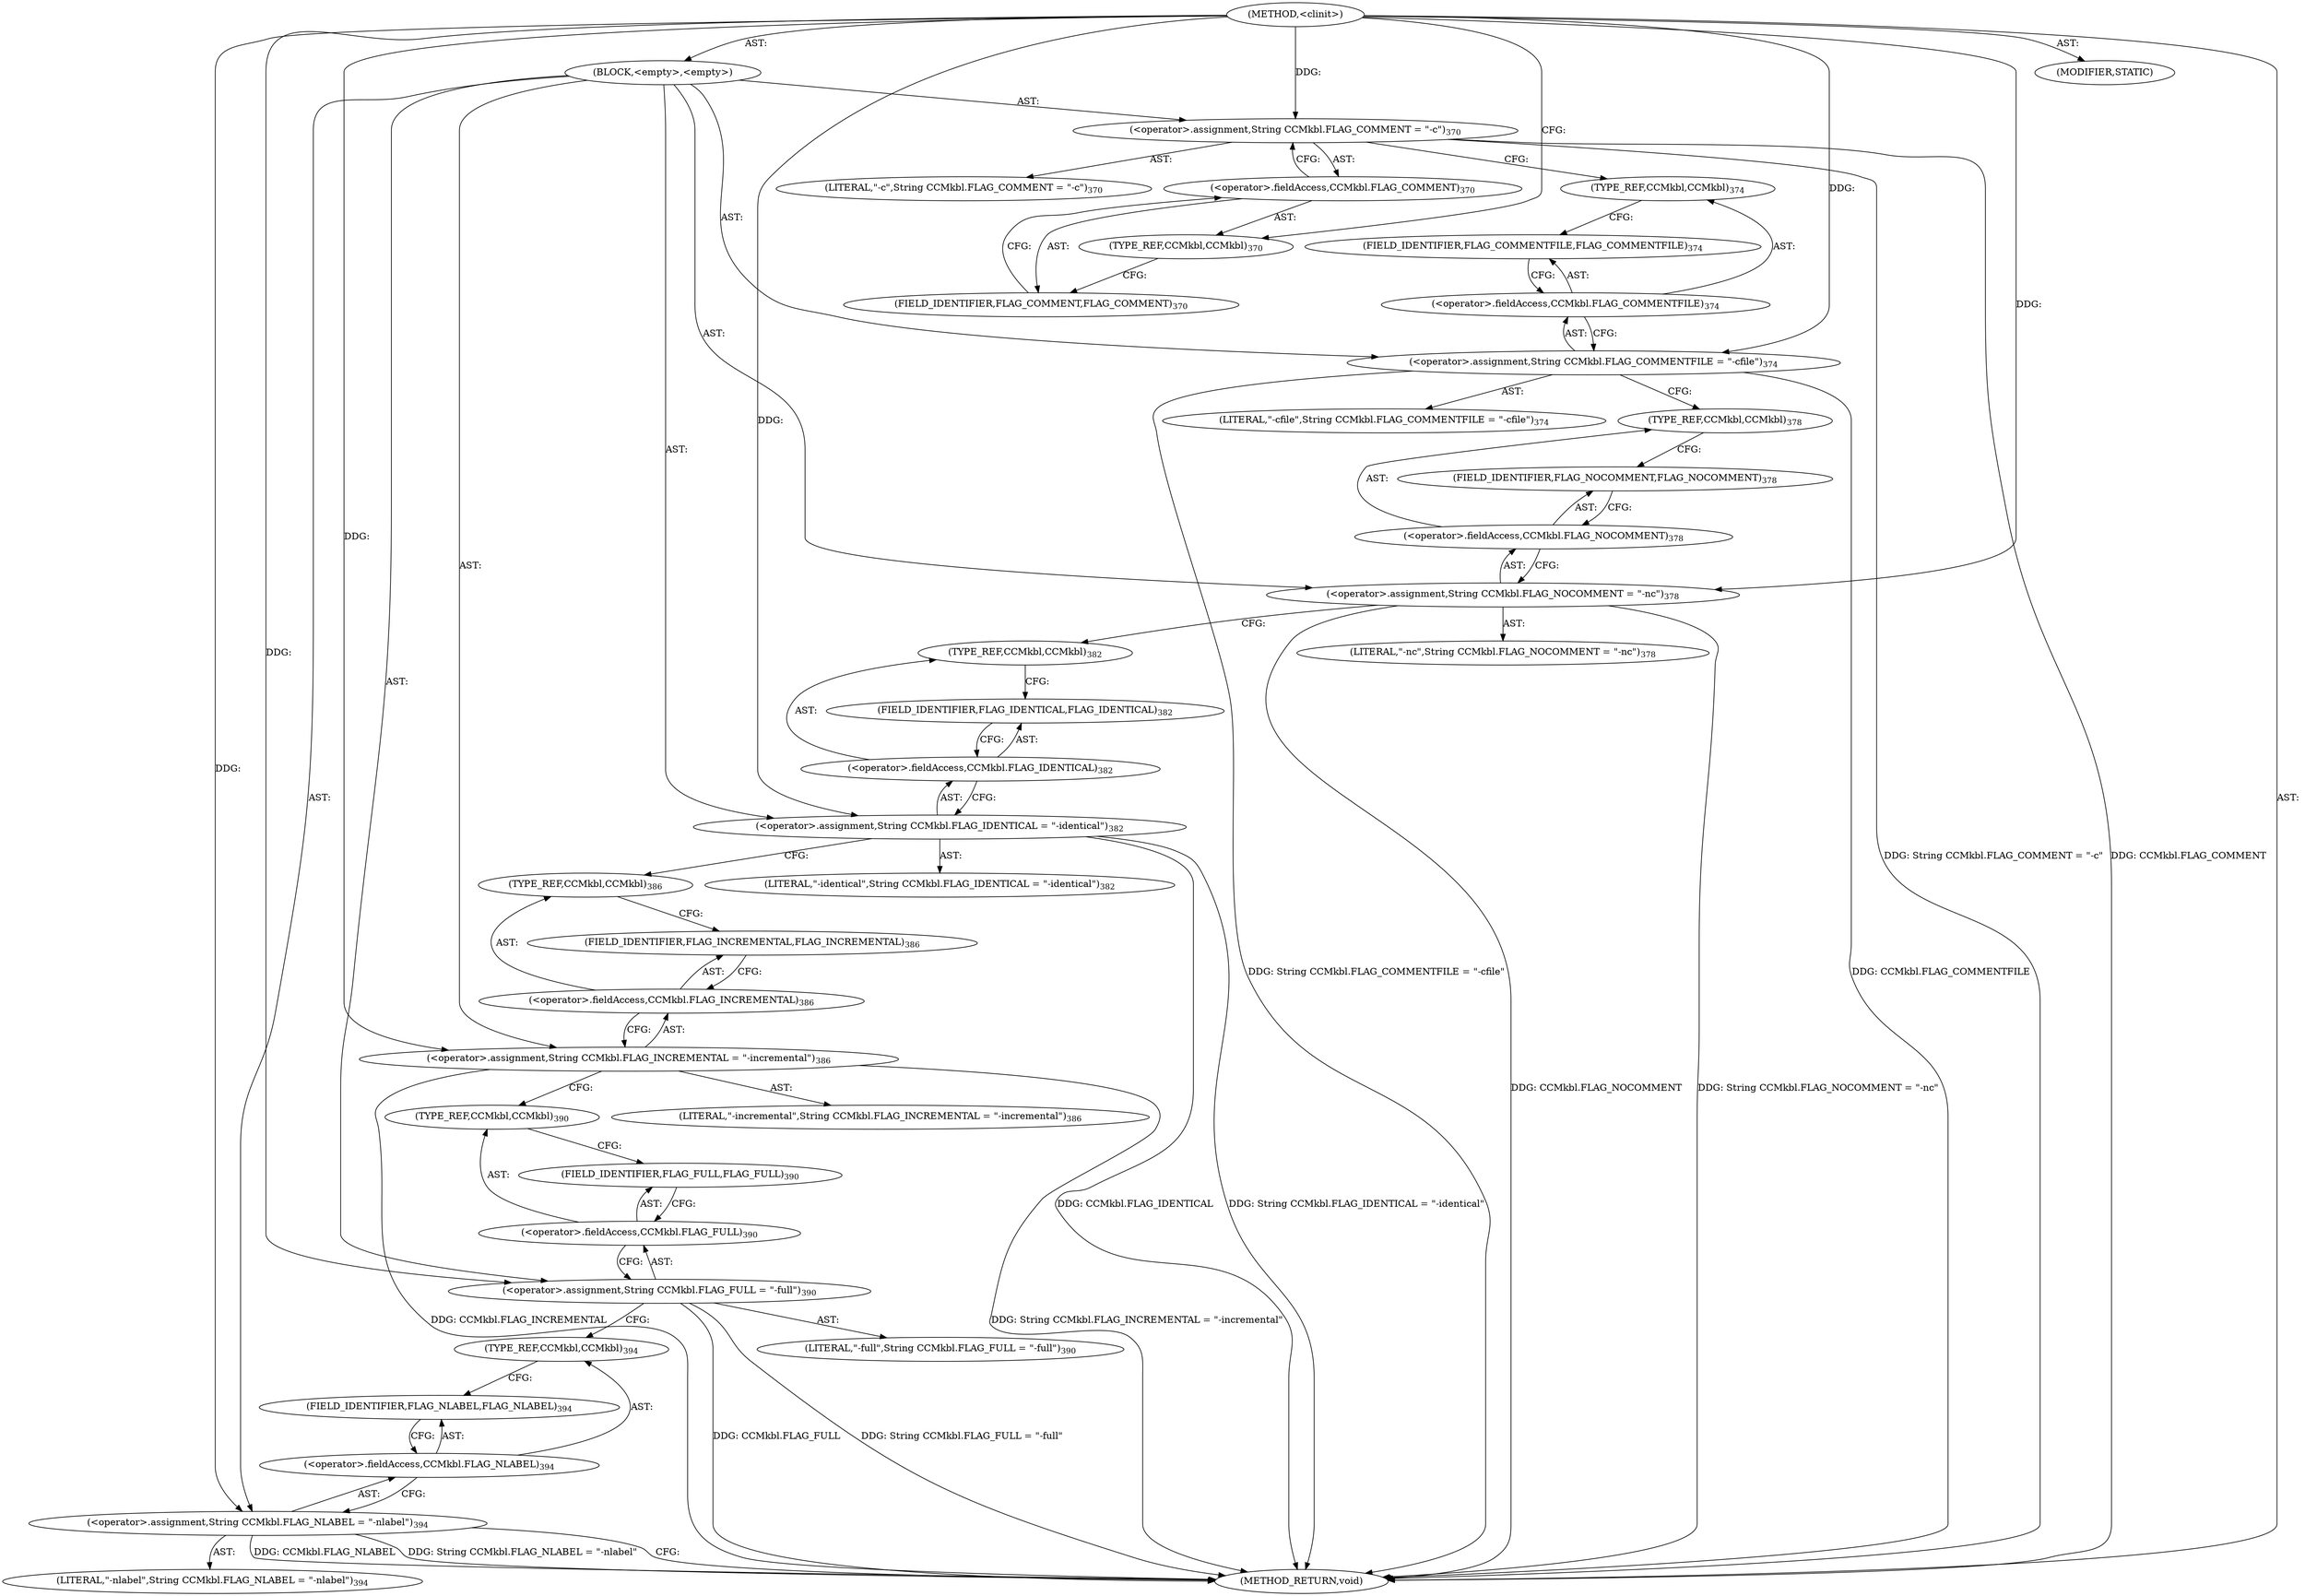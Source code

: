 digraph "&lt;clinit&gt;" {  
"111669149715" [label = <(METHOD,&lt;clinit&gt;)> ]
"25769803808" [label = <(BLOCK,&lt;empty&gt;,&lt;empty&gt;)> ]
"30064771176" [label = <(&lt;operator&gt;.assignment,String CCMkbl.FLAG_COMMENT = &quot;-c&quot;)<SUB>370</SUB>> ]
"30064771177" [label = <(&lt;operator&gt;.fieldAccess,CCMkbl.FLAG_COMMENT)<SUB>370</SUB>> ]
"180388626439" [label = <(TYPE_REF,CCMkbl,CCMkbl)<SUB>370</SUB>> ]
"55834574876" [label = <(FIELD_IDENTIFIER,FLAG_COMMENT,FLAG_COMMENT)<SUB>370</SUB>> ]
"90194313230" [label = <(LITERAL,&quot;-c&quot;,String CCMkbl.FLAG_COMMENT = &quot;-c&quot;)<SUB>370</SUB>> ]
"30064771178" [label = <(&lt;operator&gt;.assignment,String CCMkbl.FLAG_COMMENTFILE = &quot;-cfile&quot;)<SUB>374</SUB>> ]
"30064771179" [label = <(&lt;operator&gt;.fieldAccess,CCMkbl.FLAG_COMMENTFILE)<SUB>374</SUB>> ]
"180388626440" [label = <(TYPE_REF,CCMkbl,CCMkbl)<SUB>374</SUB>> ]
"55834574877" [label = <(FIELD_IDENTIFIER,FLAG_COMMENTFILE,FLAG_COMMENTFILE)<SUB>374</SUB>> ]
"90194313231" [label = <(LITERAL,&quot;-cfile&quot;,String CCMkbl.FLAG_COMMENTFILE = &quot;-cfile&quot;)<SUB>374</SUB>> ]
"30064771180" [label = <(&lt;operator&gt;.assignment,String CCMkbl.FLAG_NOCOMMENT = &quot;-nc&quot;)<SUB>378</SUB>> ]
"30064771181" [label = <(&lt;operator&gt;.fieldAccess,CCMkbl.FLAG_NOCOMMENT)<SUB>378</SUB>> ]
"180388626441" [label = <(TYPE_REF,CCMkbl,CCMkbl)<SUB>378</SUB>> ]
"55834574878" [label = <(FIELD_IDENTIFIER,FLAG_NOCOMMENT,FLAG_NOCOMMENT)<SUB>378</SUB>> ]
"90194313232" [label = <(LITERAL,&quot;-nc&quot;,String CCMkbl.FLAG_NOCOMMENT = &quot;-nc&quot;)<SUB>378</SUB>> ]
"30064771182" [label = <(&lt;operator&gt;.assignment,String CCMkbl.FLAG_IDENTICAL = &quot;-identical&quot;)<SUB>382</SUB>> ]
"30064771183" [label = <(&lt;operator&gt;.fieldAccess,CCMkbl.FLAG_IDENTICAL)<SUB>382</SUB>> ]
"180388626442" [label = <(TYPE_REF,CCMkbl,CCMkbl)<SUB>382</SUB>> ]
"55834574879" [label = <(FIELD_IDENTIFIER,FLAG_IDENTICAL,FLAG_IDENTICAL)<SUB>382</SUB>> ]
"90194313233" [label = <(LITERAL,&quot;-identical&quot;,String CCMkbl.FLAG_IDENTICAL = &quot;-identical&quot;)<SUB>382</SUB>> ]
"30064771184" [label = <(&lt;operator&gt;.assignment,String CCMkbl.FLAG_INCREMENTAL = &quot;-incremental&quot;)<SUB>386</SUB>> ]
"30064771185" [label = <(&lt;operator&gt;.fieldAccess,CCMkbl.FLAG_INCREMENTAL)<SUB>386</SUB>> ]
"180388626443" [label = <(TYPE_REF,CCMkbl,CCMkbl)<SUB>386</SUB>> ]
"55834574880" [label = <(FIELD_IDENTIFIER,FLAG_INCREMENTAL,FLAG_INCREMENTAL)<SUB>386</SUB>> ]
"90194313234" [label = <(LITERAL,&quot;-incremental&quot;,String CCMkbl.FLAG_INCREMENTAL = &quot;-incremental&quot;)<SUB>386</SUB>> ]
"30064771186" [label = <(&lt;operator&gt;.assignment,String CCMkbl.FLAG_FULL = &quot;-full&quot;)<SUB>390</SUB>> ]
"30064771187" [label = <(&lt;operator&gt;.fieldAccess,CCMkbl.FLAG_FULL)<SUB>390</SUB>> ]
"180388626444" [label = <(TYPE_REF,CCMkbl,CCMkbl)<SUB>390</SUB>> ]
"55834574881" [label = <(FIELD_IDENTIFIER,FLAG_FULL,FLAG_FULL)<SUB>390</SUB>> ]
"90194313235" [label = <(LITERAL,&quot;-full&quot;,String CCMkbl.FLAG_FULL = &quot;-full&quot;)<SUB>390</SUB>> ]
"30064771188" [label = <(&lt;operator&gt;.assignment,String CCMkbl.FLAG_NLABEL = &quot;-nlabel&quot;)<SUB>394</SUB>> ]
"30064771189" [label = <(&lt;operator&gt;.fieldAccess,CCMkbl.FLAG_NLABEL)<SUB>394</SUB>> ]
"180388626445" [label = <(TYPE_REF,CCMkbl,CCMkbl)<SUB>394</SUB>> ]
"55834574882" [label = <(FIELD_IDENTIFIER,FLAG_NLABEL,FLAG_NLABEL)<SUB>394</SUB>> ]
"90194313236" [label = <(LITERAL,&quot;-nlabel&quot;,String CCMkbl.FLAG_NLABEL = &quot;-nlabel&quot;)<SUB>394</SUB>> ]
"133143986235" [label = <(MODIFIER,STATIC)> ]
"128849018899" [label = <(METHOD_RETURN,void)> ]
  "111669149715" -> "25769803808"  [ label = "AST: "] 
  "111669149715" -> "133143986235"  [ label = "AST: "] 
  "111669149715" -> "128849018899"  [ label = "AST: "] 
  "25769803808" -> "30064771176"  [ label = "AST: "] 
  "25769803808" -> "30064771178"  [ label = "AST: "] 
  "25769803808" -> "30064771180"  [ label = "AST: "] 
  "25769803808" -> "30064771182"  [ label = "AST: "] 
  "25769803808" -> "30064771184"  [ label = "AST: "] 
  "25769803808" -> "30064771186"  [ label = "AST: "] 
  "25769803808" -> "30064771188"  [ label = "AST: "] 
  "30064771176" -> "30064771177"  [ label = "AST: "] 
  "30064771176" -> "90194313230"  [ label = "AST: "] 
  "30064771177" -> "180388626439"  [ label = "AST: "] 
  "30064771177" -> "55834574876"  [ label = "AST: "] 
  "30064771178" -> "30064771179"  [ label = "AST: "] 
  "30064771178" -> "90194313231"  [ label = "AST: "] 
  "30064771179" -> "180388626440"  [ label = "AST: "] 
  "30064771179" -> "55834574877"  [ label = "AST: "] 
  "30064771180" -> "30064771181"  [ label = "AST: "] 
  "30064771180" -> "90194313232"  [ label = "AST: "] 
  "30064771181" -> "180388626441"  [ label = "AST: "] 
  "30064771181" -> "55834574878"  [ label = "AST: "] 
  "30064771182" -> "30064771183"  [ label = "AST: "] 
  "30064771182" -> "90194313233"  [ label = "AST: "] 
  "30064771183" -> "180388626442"  [ label = "AST: "] 
  "30064771183" -> "55834574879"  [ label = "AST: "] 
  "30064771184" -> "30064771185"  [ label = "AST: "] 
  "30064771184" -> "90194313234"  [ label = "AST: "] 
  "30064771185" -> "180388626443"  [ label = "AST: "] 
  "30064771185" -> "55834574880"  [ label = "AST: "] 
  "30064771186" -> "30064771187"  [ label = "AST: "] 
  "30064771186" -> "90194313235"  [ label = "AST: "] 
  "30064771187" -> "180388626444"  [ label = "AST: "] 
  "30064771187" -> "55834574881"  [ label = "AST: "] 
  "30064771188" -> "30064771189"  [ label = "AST: "] 
  "30064771188" -> "90194313236"  [ label = "AST: "] 
  "30064771189" -> "180388626445"  [ label = "AST: "] 
  "30064771189" -> "55834574882"  [ label = "AST: "] 
  "30064771176" -> "180388626440"  [ label = "CFG: "] 
  "30064771178" -> "180388626441"  [ label = "CFG: "] 
  "30064771180" -> "180388626442"  [ label = "CFG: "] 
  "30064771182" -> "180388626443"  [ label = "CFG: "] 
  "30064771184" -> "180388626444"  [ label = "CFG: "] 
  "30064771186" -> "180388626445"  [ label = "CFG: "] 
  "30064771188" -> "128849018899"  [ label = "CFG: "] 
  "30064771177" -> "30064771176"  [ label = "CFG: "] 
  "30064771179" -> "30064771178"  [ label = "CFG: "] 
  "30064771181" -> "30064771180"  [ label = "CFG: "] 
  "30064771183" -> "30064771182"  [ label = "CFG: "] 
  "30064771185" -> "30064771184"  [ label = "CFG: "] 
  "30064771187" -> "30064771186"  [ label = "CFG: "] 
  "30064771189" -> "30064771188"  [ label = "CFG: "] 
  "180388626439" -> "55834574876"  [ label = "CFG: "] 
  "55834574876" -> "30064771177"  [ label = "CFG: "] 
  "180388626440" -> "55834574877"  [ label = "CFG: "] 
  "55834574877" -> "30064771179"  [ label = "CFG: "] 
  "180388626441" -> "55834574878"  [ label = "CFG: "] 
  "55834574878" -> "30064771181"  [ label = "CFG: "] 
  "180388626442" -> "55834574879"  [ label = "CFG: "] 
  "55834574879" -> "30064771183"  [ label = "CFG: "] 
  "180388626443" -> "55834574880"  [ label = "CFG: "] 
  "55834574880" -> "30064771185"  [ label = "CFG: "] 
  "180388626444" -> "55834574881"  [ label = "CFG: "] 
  "55834574881" -> "30064771187"  [ label = "CFG: "] 
  "180388626445" -> "55834574882"  [ label = "CFG: "] 
  "55834574882" -> "30064771189"  [ label = "CFG: "] 
  "111669149715" -> "180388626439"  [ label = "CFG: "] 
  "30064771176" -> "128849018899"  [ label = "DDG: CCMkbl.FLAG_COMMENT"] 
  "30064771176" -> "128849018899"  [ label = "DDG: String CCMkbl.FLAG_COMMENT = &quot;-c&quot;"] 
  "30064771178" -> "128849018899"  [ label = "DDG: CCMkbl.FLAG_COMMENTFILE"] 
  "30064771178" -> "128849018899"  [ label = "DDG: String CCMkbl.FLAG_COMMENTFILE = &quot;-cfile&quot;"] 
  "30064771180" -> "128849018899"  [ label = "DDG: CCMkbl.FLAG_NOCOMMENT"] 
  "30064771180" -> "128849018899"  [ label = "DDG: String CCMkbl.FLAG_NOCOMMENT = &quot;-nc&quot;"] 
  "30064771182" -> "128849018899"  [ label = "DDG: CCMkbl.FLAG_IDENTICAL"] 
  "30064771182" -> "128849018899"  [ label = "DDG: String CCMkbl.FLAG_IDENTICAL = &quot;-identical&quot;"] 
  "30064771184" -> "128849018899"  [ label = "DDG: CCMkbl.FLAG_INCREMENTAL"] 
  "30064771184" -> "128849018899"  [ label = "DDG: String CCMkbl.FLAG_INCREMENTAL = &quot;-incremental&quot;"] 
  "30064771186" -> "128849018899"  [ label = "DDG: CCMkbl.FLAG_FULL"] 
  "30064771186" -> "128849018899"  [ label = "DDG: String CCMkbl.FLAG_FULL = &quot;-full&quot;"] 
  "30064771188" -> "128849018899"  [ label = "DDG: CCMkbl.FLAG_NLABEL"] 
  "30064771188" -> "128849018899"  [ label = "DDG: String CCMkbl.FLAG_NLABEL = &quot;-nlabel&quot;"] 
  "111669149715" -> "30064771176"  [ label = "DDG: "] 
  "111669149715" -> "30064771178"  [ label = "DDG: "] 
  "111669149715" -> "30064771180"  [ label = "DDG: "] 
  "111669149715" -> "30064771182"  [ label = "DDG: "] 
  "111669149715" -> "30064771184"  [ label = "DDG: "] 
  "111669149715" -> "30064771186"  [ label = "DDG: "] 
  "111669149715" -> "30064771188"  [ label = "DDG: "] 
}
